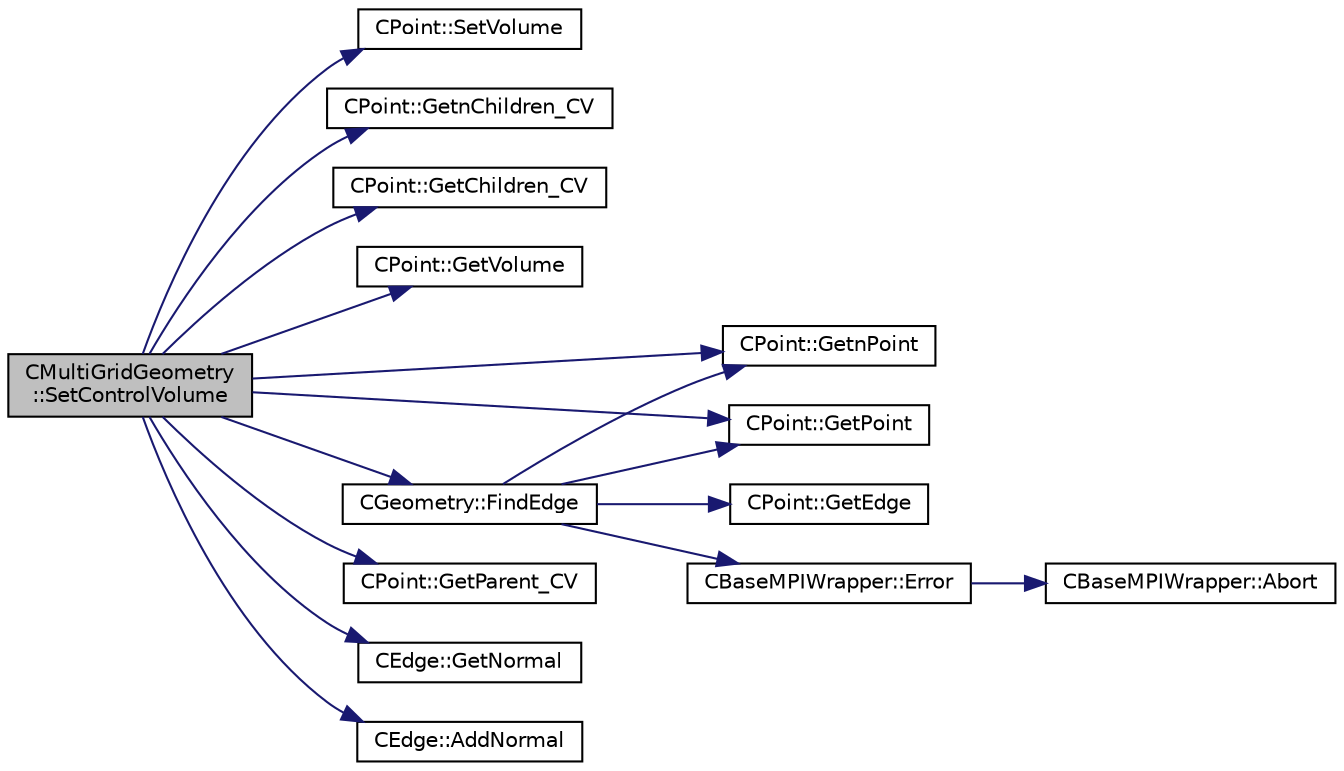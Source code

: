 digraph "CMultiGridGeometry::SetControlVolume"
{
  edge [fontname="Helvetica",fontsize="10",labelfontname="Helvetica",labelfontsize="10"];
  node [fontname="Helvetica",fontsize="10",shape=record];
  rankdir="LR";
  Node118 [label="CMultiGridGeometry\l::SetControlVolume",height=0.2,width=0.4,color="black", fillcolor="grey75", style="filled", fontcolor="black"];
  Node118 -> Node119 [color="midnightblue",fontsize="10",style="solid",fontname="Helvetica"];
  Node119 [label="CPoint::SetVolume",height=0.2,width=0.4,color="black", fillcolor="white", style="filled",URL="$class_c_point.html#aae8e6bf4f0a9af7f78b06f8621b995c5",tooltip="Set the volume of the control volume. "];
  Node118 -> Node120 [color="midnightblue",fontsize="10",style="solid",fontname="Helvetica"];
  Node120 [label="CPoint::GetnChildren_CV",height=0.2,width=0.4,color="black", fillcolor="white", style="filled",URL="$class_c_point.html#aa32b71744384b293260648bff1de9a5c",tooltip="Get the number of children of an agglomerated control volume. "];
  Node118 -> Node121 [color="midnightblue",fontsize="10",style="solid",fontname="Helvetica"];
  Node121 [label="CPoint::GetChildren_CV",height=0.2,width=0.4,color="black", fillcolor="white", style="filled",URL="$class_c_point.html#a821d9feaa7488e42dfca27a349776f0a",tooltip="Get the children control volume of an agglomerated control volume. "];
  Node118 -> Node122 [color="midnightblue",fontsize="10",style="solid",fontname="Helvetica"];
  Node122 [label="CPoint::GetVolume",height=0.2,width=0.4,color="black", fillcolor="white", style="filled",URL="$class_c_point.html#a3c526a15e767c7de9cf163800aa581e5",tooltip="Get area or volume of the control volume. "];
  Node118 -> Node123 [color="midnightblue",fontsize="10",style="solid",fontname="Helvetica"];
  Node123 [label="CPoint::GetnPoint",height=0.2,width=0.4,color="black", fillcolor="white", style="filled",URL="$class_c_point.html#adbb78f3c01711ed0349897f845e3f2d8",tooltip="Get the number of points that compose the control volume. "];
  Node118 -> Node124 [color="midnightblue",fontsize="10",style="solid",fontname="Helvetica"];
  Node124 [label="CPoint::GetPoint",height=0.2,width=0.4,color="black", fillcolor="white", style="filled",URL="$class_c_point.html#aab08fdab4e59c01d822afca5335a86af",tooltip="Get all the points that compose the control volume. "];
  Node118 -> Node125 [color="midnightblue",fontsize="10",style="solid",fontname="Helvetica"];
  Node125 [label="CPoint::GetParent_CV",height=0.2,width=0.4,color="black", fillcolor="white", style="filled",URL="$class_c_point.html#a23da1b53dc7fd1a4f265dad5b18d0bce",tooltip="Get the parent control volume of an agglomerated control volume. "];
  Node118 -> Node126 [color="midnightblue",fontsize="10",style="solid",fontname="Helvetica"];
  Node126 [label="CGeometry::FindEdge",height=0.2,width=0.4,color="black", fillcolor="white", style="filled",URL="$class_c_geometry.html#a1695b3558f1b91fdcfea6a184f94229b",tooltip="Get the edge index from using the nodes of the edge. "];
  Node126 -> Node123 [color="midnightblue",fontsize="10",style="solid",fontname="Helvetica"];
  Node126 -> Node124 [color="midnightblue",fontsize="10",style="solid",fontname="Helvetica"];
  Node126 -> Node127 [color="midnightblue",fontsize="10",style="solid",fontname="Helvetica"];
  Node127 [label="CPoint::GetEdge",height=0.2,width=0.4,color="black", fillcolor="white", style="filled",URL="$class_c_point.html#ab38e63c5f4c18c6353ce10d55b94f4e2",tooltip="Get all the edges that compose the control volume. "];
  Node126 -> Node128 [color="midnightblue",fontsize="10",style="solid",fontname="Helvetica"];
  Node128 [label="CBaseMPIWrapper::Error",height=0.2,width=0.4,color="black", fillcolor="white", style="filled",URL="$class_c_base_m_p_i_wrapper.html#a04457c47629bda56704e6a8804833eeb"];
  Node128 -> Node129 [color="midnightblue",fontsize="10",style="solid",fontname="Helvetica"];
  Node129 [label="CBaseMPIWrapper::Abort",height=0.2,width=0.4,color="black", fillcolor="white", style="filled",URL="$class_c_base_m_p_i_wrapper.html#a21ef5681e2acb532d345e9bab173ef07"];
  Node118 -> Node130 [color="midnightblue",fontsize="10",style="solid",fontname="Helvetica"];
  Node130 [label="CEdge::GetNormal",height=0.2,width=0.4,color="black", fillcolor="white", style="filled",URL="$class_c_edge.html#ada210a6f0643f444e7e491fc4ed9e662",tooltip="Copy the the normal vector of a face. "];
  Node118 -> Node131 [color="midnightblue",fontsize="10",style="solid",fontname="Helvetica"];
  Node131 [label="CEdge::AddNormal",height=0.2,width=0.4,color="black", fillcolor="white", style="filled",URL="$class_c_edge.html#a00b4335051f4ae43e5162435ae21c001",tooltip="Add a vector to the normal vector. "];
}
